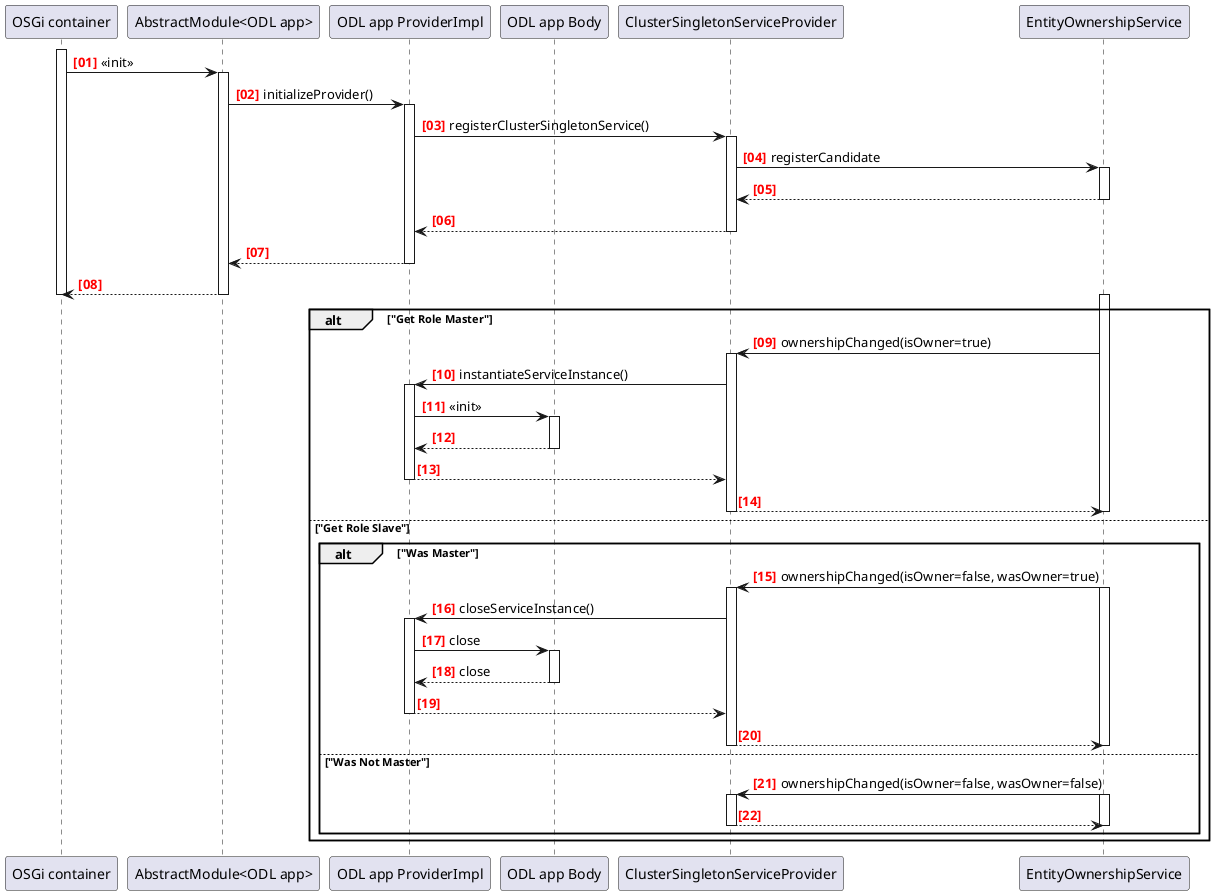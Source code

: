 ["plantuml", "07_processAppSingleInstSimply", "svg"]

------------
@startuml


  autonumber "<font color=red><b>[00]"

  participant "OSGi container" as osgi
  participant "AbstractModule<ODL app>" as module
  participant "ODL app ProviderImpl" as provider
  participant "ODL app Body" as body
  participant "ClusterSingletonServiceProvider" as cssProvider
  participant "EntityOwnershipService" as eos

  activate osgi
    osgi -> module : <<init>>
    activate module
      module -> provider : initializeProvider()
      activate provider
        provider -> cssProvider : registerClusterSingletonService()
        activate cssProvider
          cssProvider -> eos : registerCandidate
          activate eos
            cssProvider <-- eos
          deactivate eos
          provider <-- cssProvider
        deactivate cssProvider
        module <-- provider
      deactivate provider
      osgi <-- module
    deactivate module
  deactivate osgi

  alt "Get Role Master"
    activate eos
    cssProvider <- eos : ownershipChanged(isOwner=true)
      activate cssProvider
        cssProvider -> provider : instantiateServiceInstance()
        activate provider
          provider -> body : <<init>>
          activate body
            provider <-- body
          deactivate body
          cssProvider <-- provider
        deactivate provider
        cssProvider --> eos
      deactivate cssProvider
    deactivate eos
  else "Get Role Slave"
    alt "Was Master"
      cssProvider <- eos : ownershipChanged(isOwner=false, wasOwner=true)
      activate eos
        activate cssProvider
          cssProvider -> provider : closeServiceInstance()
          activate provider
            provider -> body : close
            activate body
              provider <-- body : close
            deactivate body
            cssProvider <-- provider
          deactivate provider
          cssProvider --> eos
        deactivate cssProvider
      deactivate eos
    else "Was Not Master"
      cssProvider <- eos : ownershipChanged(isOwner=false, wasOwner=false)
      activate eos
        activate cssProvider
          cssProvider --> eos
        deactivate cssProvider
      deactivate eos
    end
  end


@enduml
------------
